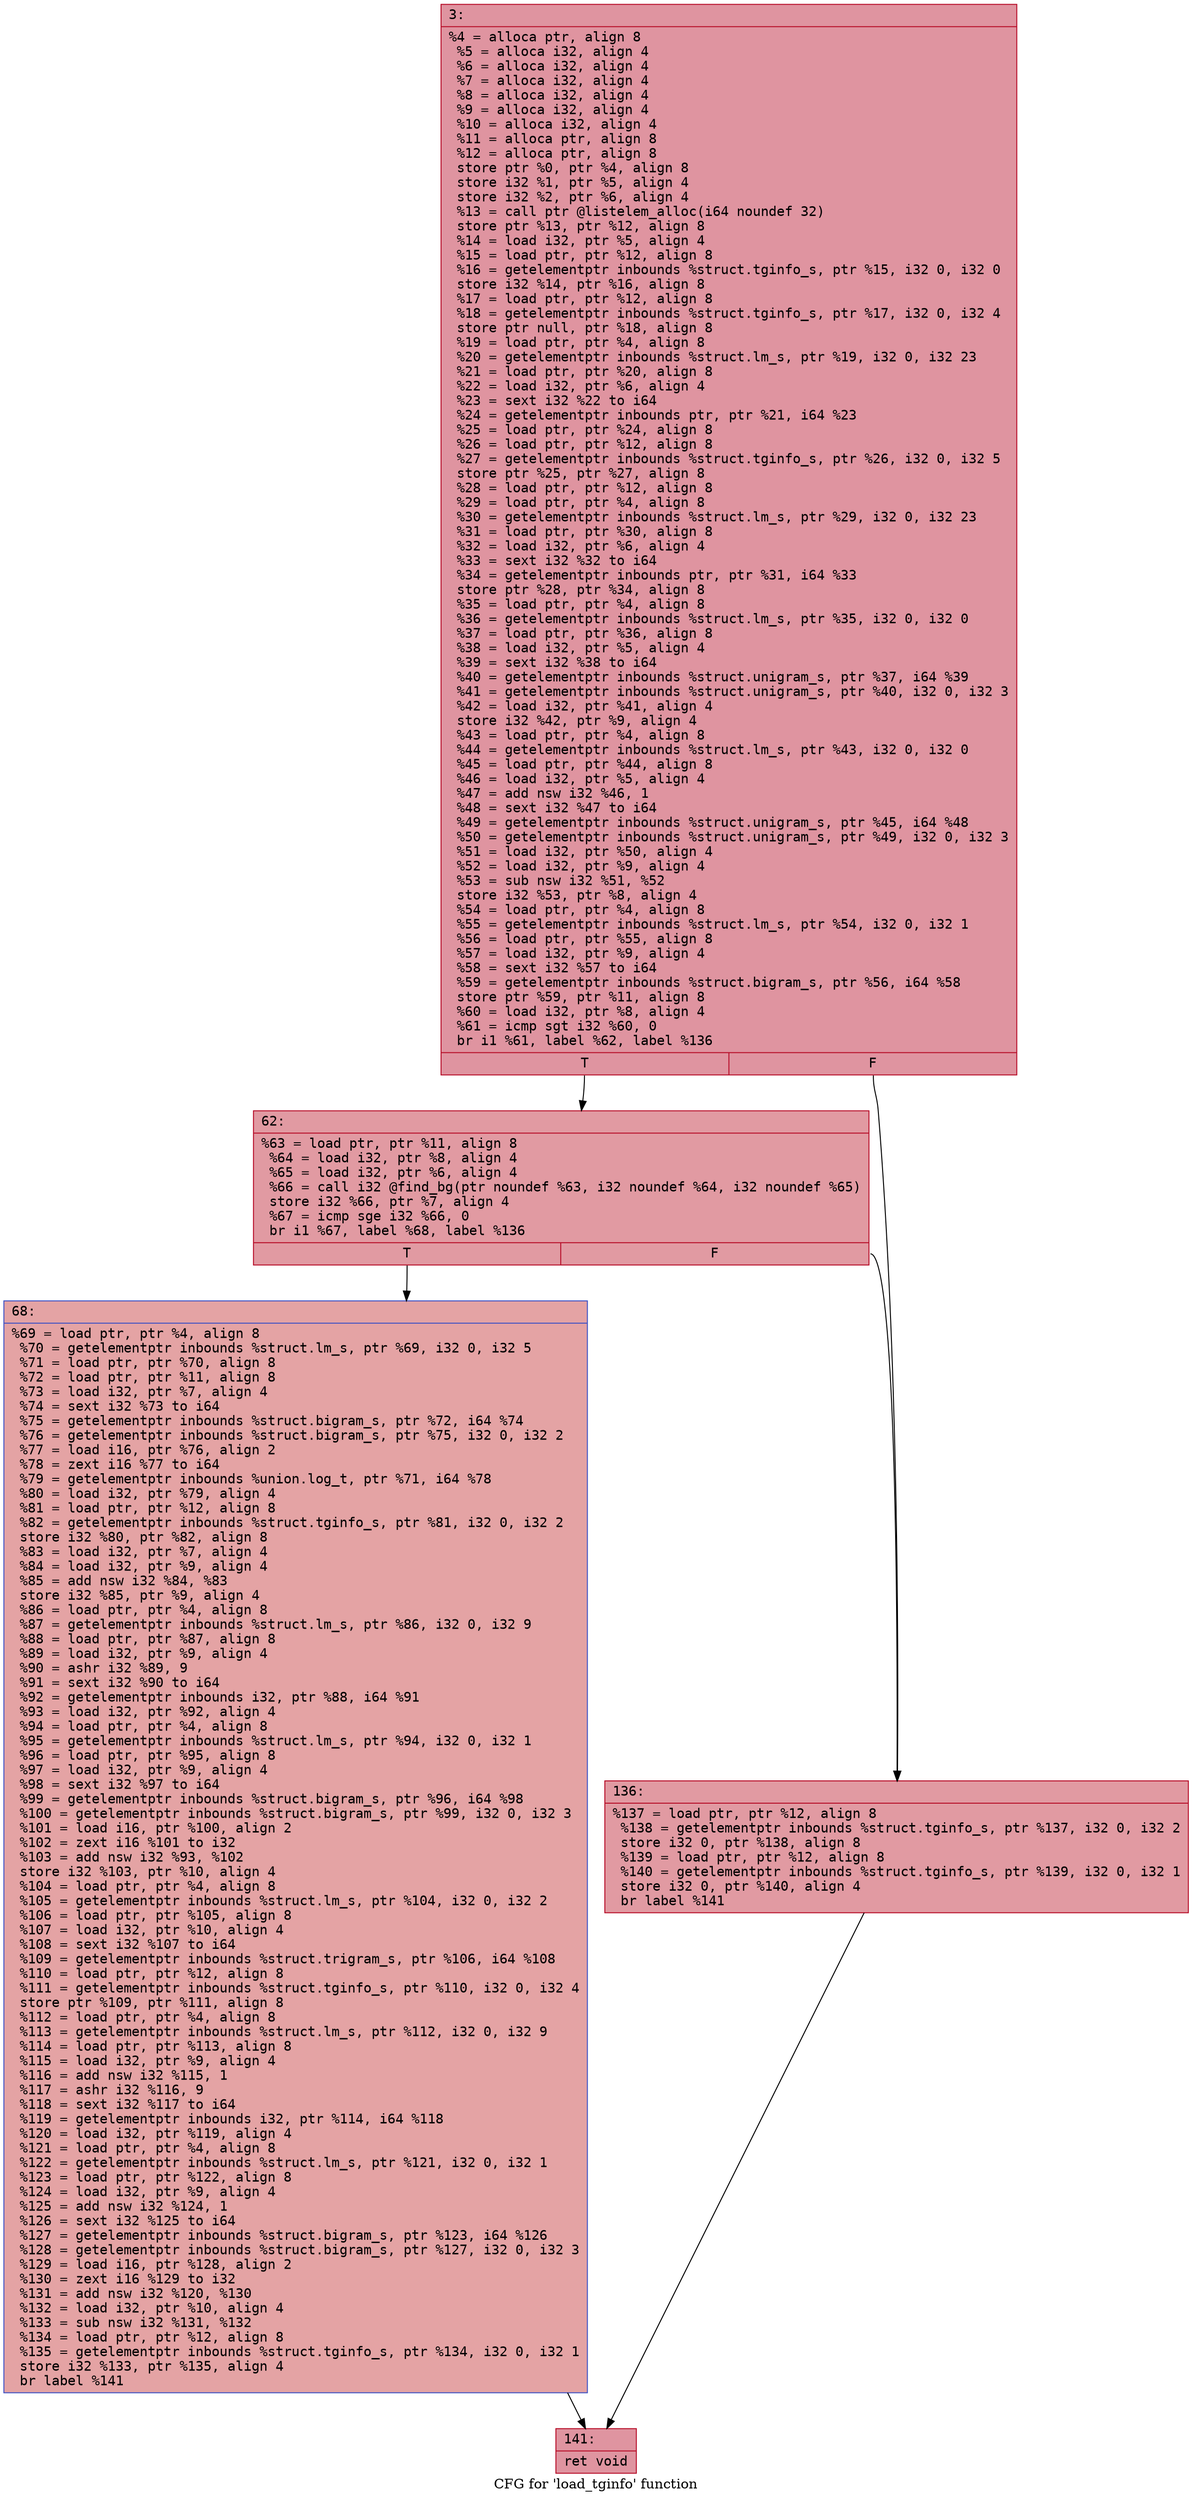 digraph "CFG for 'load_tginfo' function" {
	label="CFG for 'load_tginfo' function";

	Node0x600001024aa0 [shape=record,color="#b70d28ff", style=filled, fillcolor="#b70d2870" fontname="Courier",label="{3:\l|  %4 = alloca ptr, align 8\l  %5 = alloca i32, align 4\l  %6 = alloca i32, align 4\l  %7 = alloca i32, align 4\l  %8 = alloca i32, align 4\l  %9 = alloca i32, align 4\l  %10 = alloca i32, align 4\l  %11 = alloca ptr, align 8\l  %12 = alloca ptr, align 8\l  store ptr %0, ptr %4, align 8\l  store i32 %1, ptr %5, align 4\l  store i32 %2, ptr %6, align 4\l  %13 = call ptr @listelem_alloc(i64 noundef 32)\l  store ptr %13, ptr %12, align 8\l  %14 = load i32, ptr %5, align 4\l  %15 = load ptr, ptr %12, align 8\l  %16 = getelementptr inbounds %struct.tginfo_s, ptr %15, i32 0, i32 0\l  store i32 %14, ptr %16, align 8\l  %17 = load ptr, ptr %12, align 8\l  %18 = getelementptr inbounds %struct.tginfo_s, ptr %17, i32 0, i32 4\l  store ptr null, ptr %18, align 8\l  %19 = load ptr, ptr %4, align 8\l  %20 = getelementptr inbounds %struct.lm_s, ptr %19, i32 0, i32 23\l  %21 = load ptr, ptr %20, align 8\l  %22 = load i32, ptr %6, align 4\l  %23 = sext i32 %22 to i64\l  %24 = getelementptr inbounds ptr, ptr %21, i64 %23\l  %25 = load ptr, ptr %24, align 8\l  %26 = load ptr, ptr %12, align 8\l  %27 = getelementptr inbounds %struct.tginfo_s, ptr %26, i32 0, i32 5\l  store ptr %25, ptr %27, align 8\l  %28 = load ptr, ptr %12, align 8\l  %29 = load ptr, ptr %4, align 8\l  %30 = getelementptr inbounds %struct.lm_s, ptr %29, i32 0, i32 23\l  %31 = load ptr, ptr %30, align 8\l  %32 = load i32, ptr %6, align 4\l  %33 = sext i32 %32 to i64\l  %34 = getelementptr inbounds ptr, ptr %31, i64 %33\l  store ptr %28, ptr %34, align 8\l  %35 = load ptr, ptr %4, align 8\l  %36 = getelementptr inbounds %struct.lm_s, ptr %35, i32 0, i32 0\l  %37 = load ptr, ptr %36, align 8\l  %38 = load i32, ptr %5, align 4\l  %39 = sext i32 %38 to i64\l  %40 = getelementptr inbounds %struct.unigram_s, ptr %37, i64 %39\l  %41 = getelementptr inbounds %struct.unigram_s, ptr %40, i32 0, i32 3\l  %42 = load i32, ptr %41, align 4\l  store i32 %42, ptr %9, align 4\l  %43 = load ptr, ptr %4, align 8\l  %44 = getelementptr inbounds %struct.lm_s, ptr %43, i32 0, i32 0\l  %45 = load ptr, ptr %44, align 8\l  %46 = load i32, ptr %5, align 4\l  %47 = add nsw i32 %46, 1\l  %48 = sext i32 %47 to i64\l  %49 = getelementptr inbounds %struct.unigram_s, ptr %45, i64 %48\l  %50 = getelementptr inbounds %struct.unigram_s, ptr %49, i32 0, i32 3\l  %51 = load i32, ptr %50, align 4\l  %52 = load i32, ptr %9, align 4\l  %53 = sub nsw i32 %51, %52\l  store i32 %53, ptr %8, align 4\l  %54 = load ptr, ptr %4, align 8\l  %55 = getelementptr inbounds %struct.lm_s, ptr %54, i32 0, i32 1\l  %56 = load ptr, ptr %55, align 8\l  %57 = load i32, ptr %9, align 4\l  %58 = sext i32 %57 to i64\l  %59 = getelementptr inbounds %struct.bigram_s, ptr %56, i64 %58\l  store ptr %59, ptr %11, align 8\l  %60 = load i32, ptr %8, align 4\l  %61 = icmp sgt i32 %60, 0\l  br i1 %61, label %62, label %136\l|{<s0>T|<s1>F}}"];
	Node0x600001024aa0:s0 -> Node0x600001024af0[tooltip="3 -> 62\nProbability 62.50%" ];
	Node0x600001024aa0:s1 -> Node0x600001024b90[tooltip="3 -> 136\nProbability 37.50%" ];
	Node0x600001024af0 [shape=record,color="#b70d28ff", style=filled, fillcolor="#bb1b2c70" fontname="Courier",label="{62:\l|  %63 = load ptr, ptr %11, align 8\l  %64 = load i32, ptr %8, align 4\l  %65 = load i32, ptr %6, align 4\l  %66 = call i32 @find_bg(ptr noundef %63, i32 noundef %64, i32 noundef %65)\l  store i32 %66, ptr %7, align 4\l  %67 = icmp sge i32 %66, 0\l  br i1 %67, label %68, label %136\l|{<s0>T|<s1>F}}"];
	Node0x600001024af0:s0 -> Node0x600001024b40[tooltip="62 -> 68\nProbability 50.00%" ];
	Node0x600001024af0:s1 -> Node0x600001024b90[tooltip="62 -> 136\nProbability 50.00%" ];
	Node0x600001024b40 [shape=record,color="#3d50c3ff", style=filled, fillcolor="#c32e3170" fontname="Courier",label="{68:\l|  %69 = load ptr, ptr %4, align 8\l  %70 = getelementptr inbounds %struct.lm_s, ptr %69, i32 0, i32 5\l  %71 = load ptr, ptr %70, align 8\l  %72 = load ptr, ptr %11, align 8\l  %73 = load i32, ptr %7, align 4\l  %74 = sext i32 %73 to i64\l  %75 = getelementptr inbounds %struct.bigram_s, ptr %72, i64 %74\l  %76 = getelementptr inbounds %struct.bigram_s, ptr %75, i32 0, i32 2\l  %77 = load i16, ptr %76, align 2\l  %78 = zext i16 %77 to i64\l  %79 = getelementptr inbounds %union.log_t, ptr %71, i64 %78\l  %80 = load i32, ptr %79, align 4\l  %81 = load ptr, ptr %12, align 8\l  %82 = getelementptr inbounds %struct.tginfo_s, ptr %81, i32 0, i32 2\l  store i32 %80, ptr %82, align 8\l  %83 = load i32, ptr %7, align 4\l  %84 = load i32, ptr %9, align 4\l  %85 = add nsw i32 %84, %83\l  store i32 %85, ptr %9, align 4\l  %86 = load ptr, ptr %4, align 8\l  %87 = getelementptr inbounds %struct.lm_s, ptr %86, i32 0, i32 9\l  %88 = load ptr, ptr %87, align 8\l  %89 = load i32, ptr %9, align 4\l  %90 = ashr i32 %89, 9\l  %91 = sext i32 %90 to i64\l  %92 = getelementptr inbounds i32, ptr %88, i64 %91\l  %93 = load i32, ptr %92, align 4\l  %94 = load ptr, ptr %4, align 8\l  %95 = getelementptr inbounds %struct.lm_s, ptr %94, i32 0, i32 1\l  %96 = load ptr, ptr %95, align 8\l  %97 = load i32, ptr %9, align 4\l  %98 = sext i32 %97 to i64\l  %99 = getelementptr inbounds %struct.bigram_s, ptr %96, i64 %98\l  %100 = getelementptr inbounds %struct.bigram_s, ptr %99, i32 0, i32 3\l  %101 = load i16, ptr %100, align 2\l  %102 = zext i16 %101 to i32\l  %103 = add nsw i32 %93, %102\l  store i32 %103, ptr %10, align 4\l  %104 = load ptr, ptr %4, align 8\l  %105 = getelementptr inbounds %struct.lm_s, ptr %104, i32 0, i32 2\l  %106 = load ptr, ptr %105, align 8\l  %107 = load i32, ptr %10, align 4\l  %108 = sext i32 %107 to i64\l  %109 = getelementptr inbounds %struct.trigram_s, ptr %106, i64 %108\l  %110 = load ptr, ptr %12, align 8\l  %111 = getelementptr inbounds %struct.tginfo_s, ptr %110, i32 0, i32 4\l  store ptr %109, ptr %111, align 8\l  %112 = load ptr, ptr %4, align 8\l  %113 = getelementptr inbounds %struct.lm_s, ptr %112, i32 0, i32 9\l  %114 = load ptr, ptr %113, align 8\l  %115 = load i32, ptr %9, align 4\l  %116 = add nsw i32 %115, 1\l  %117 = ashr i32 %116, 9\l  %118 = sext i32 %117 to i64\l  %119 = getelementptr inbounds i32, ptr %114, i64 %118\l  %120 = load i32, ptr %119, align 4\l  %121 = load ptr, ptr %4, align 8\l  %122 = getelementptr inbounds %struct.lm_s, ptr %121, i32 0, i32 1\l  %123 = load ptr, ptr %122, align 8\l  %124 = load i32, ptr %9, align 4\l  %125 = add nsw i32 %124, 1\l  %126 = sext i32 %125 to i64\l  %127 = getelementptr inbounds %struct.bigram_s, ptr %123, i64 %126\l  %128 = getelementptr inbounds %struct.bigram_s, ptr %127, i32 0, i32 3\l  %129 = load i16, ptr %128, align 2\l  %130 = zext i16 %129 to i32\l  %131 = add nsw i32 %120, %130\l  %132 = load i32, ptr %10, align 4\l  %133 = sub nsw i32 %131, %132\l  %134 = load ptr, ptr %12, align 8\l  %135 = getelementptr inbounds %struct.tginfo_s, ptr %134, i32 0, i32 1\l  store i32 %133, ptr %135, align 4\l  br label %141\l}"];
	Node0x600001024b40 -> Node0x600001024be0[tooltip="68 -> 141\nProbability 100.00%" ];
	Node0x600001024b90 [shape=record,color="#b70d28ff", style=filled, fillcolor="#bb1b2c70" fontname="Courier",label="{136:\l|  %137 = load ptr, ptr %12, align 8\l  %138 = getelementptr inbounds %struct.tginfo_s, ptr %137, i32 0, i32 2\l  store i32 0, ptr %138, align 8\l  %139 = load ptr, ptr %12, align 8\l  %140 = getelementptr inbounds %struct.tginfo_s, ptr %139, i32 0, i32 1\l  store i32 0, ptr %140, align 4\l  br label %141\l}"];
	Node0x600001024b90 -> Node0x600001024be0[tooltip="136 -> 141\nProbability 100.00%" ];
	Node0x600001024be0 [shape=record,color="#b70d28ff", style=filled, fillcolor="#b70d2870" fontname="Courier",label="{141:\l|  ret void\l}"];
}

